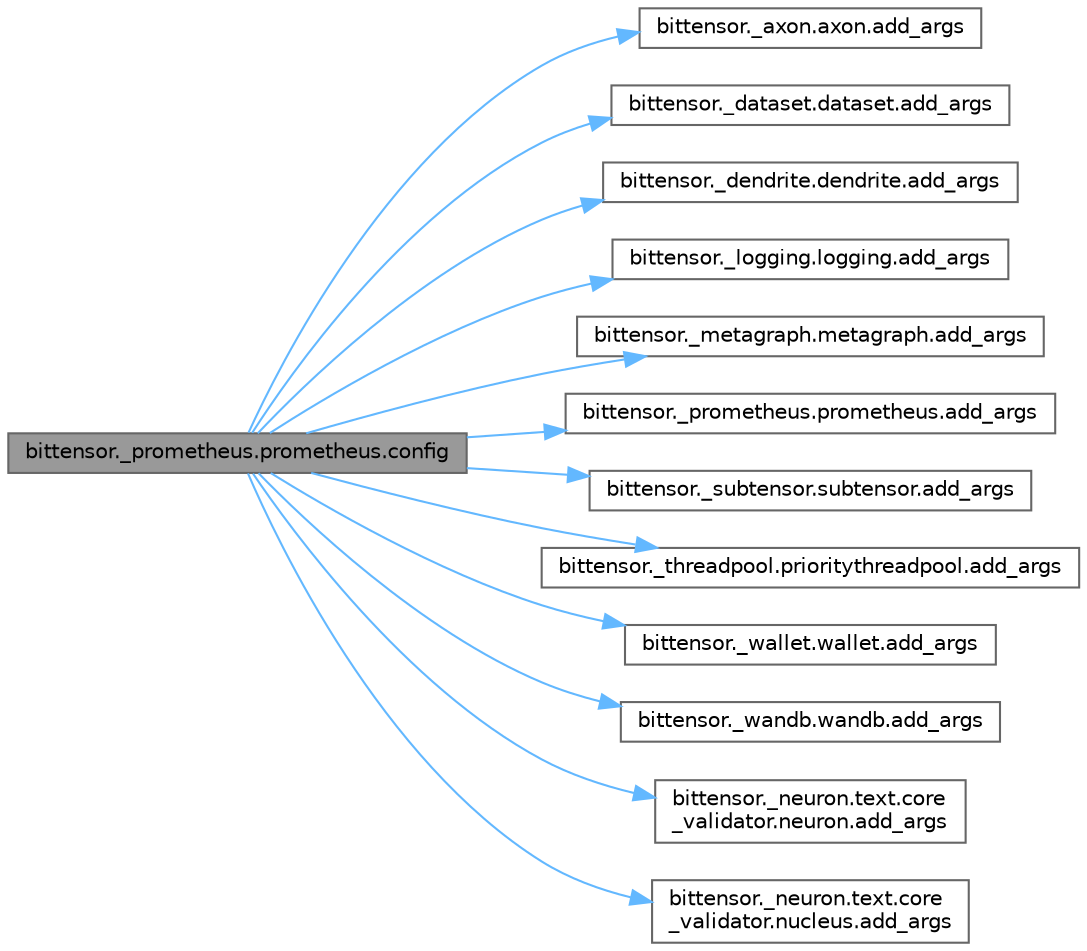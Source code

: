 digraph "bittensor._prometheus.prometheus.config"
{
 // LATEX_PDF_SIZE
  bgcolor="transparent";
  edge [fontname=Helvetica,fontsize=10,labelfontname=Helvetica,labelfontsize=10];
  node [fontname=Helvetica,fontsize=10,shape=box,height=0.2,width=0.4];
  rankdir="LR";
  Node1 [label="bittensor._prometheus.prometheus.config",height=0.2,width=0.4,color="gray40", fillcolor="grey60", style="filled", fontcolor="black",tooltip=" "];
  Node1 -> Node2 [color="steelblue1",style="solid"];
  Node2 [label="bittensor._axon.axon.add_args",height=0.2,width=0.4,color="grey40", fillcolor="white", style="filled",URL="$classbittensor_1_1__axon_1_1axon.html#ad1dcb057c01dbc6b554db2d12da3dfd5",tooltip=" "];
  Node1 -> Node3 [color="steelblue1",style="solid"];
  Node3 [label="bittensor._dataset.dataset.add_args",height=0.2,width=0.4,color="grey40", fillcolor="white", style="filled",URL="$classbittensor_1_1__dataset_1_1dataset.html#a4f9cc40ba3ff7638cc04a2511ac5c18c",tooltip=" "];
  Node1 -> Node4 [color="steelblue1",style="solid"];
  Node4 [label="bittensor._dendrite.dendrite.add_args",height=0.2,width=0.4,color="grey40", fillcolor="white", style="filled",URL="$classbittensor_1_1__dendrite_1_1dendrite.html#a9a3db91de971c48c1a50dd7fff04621a",tooltip=" "];
  Node1 -> Node5 [color="steelblue1",style="solid"];
  Node5 [label="bittensor._logging.logging.add_args",height=0.2,width=0.4,color="grey40", fillcolor="white", style="filled",URL="$classbittensor_1_1__logging_1_1logging.html#a2e003cfd2803110d2958b78006432176",tooltip=" "];
  Node1 -> Node6 [color="steelblue1",style="solid"];
  Node6 [label="bittensor._metagraph.metagraph.add_args",height=0.2,width=0.4,color="grey40", fillcolor="white", style="filled",URL="$classbittensor_1_1__metagraph_1_1metagraph.html#a256c4780fd08c591fb2e630f7e4cff37",tooltip=" "];
  Node1 -> Node7 [color="steelblue1",style="solid"];
  Node7 [label="bittensor._prometheus.prometheus.add_args",height=0.2,width=0.4,color="grey40", fillcolor="white", style="filled",URL="$classbittensor_1_1__prometheus_1_1prometheus.html#a2bcb633847d166730ec18afb875bec15",tooltip=" "];
  Node1 -> Node8 [color="steelblue1",style="solid"];
  Node8 [label="bittensor._subtensor.subtensor.add_args",height=0.2,width=0.4,color="grey40", fillcolor="white", style="filled",URL="$classbittensor_1_1__subtensor_1_1subtensor.html#ab2a96f88c69af04bf2f0cab8c46445d4",tooltip=" "];
  Node1 -> Node9 [color="steelblue1",style="solid"];
  Node9 [label="bittensor._threadpool.prioritythreadpool.add_args",height=0.2,width=0.4,color="grey40", fillcolor="white", style="filled",URL="$classbittensor_1_1__threadpool_1_1prioritythreadpool.html#a2d01eebce7b20b5afd1cf74b092dcbc2",tooltip=" "];
  Node1 -> Node10 [color="steelblue1",style="solid"];
  Node10 [label="bittensor._wallet.wallet.add_args",height=0.2,width=0.4,color="grey40", fillcolor="white", style="filled",URL="$classbittensor_1_1__wallet_1_1wallet.html#a72292bb31c5723a7956ddbb31cb25d35",tooltip=" "];
  Node1 -> Node11 [color="steelblue1",style="solid"];
  Node11 [label="bittensor._wandb.wandb.add_args",height=0.2,width=0.4,color="grey40", fillcolor="white", style="filled",URL="$classbittensor_1_1__wandb_1_1wandb.html#a3ed9e146339790d420f05893b6d3c01e",tooltip=" "];
  Node1 -> Node12 [color="steelblue1",style="solid"];
  Node12 [label="bittensor._neuron.text.core\l_validator.neuron.add_args",height=0.2,width=0.4,color="grey40", fillcolor="white", style="filled",URL="$classbittensor_1_1__neuron_1_1text_1_1core__validator_1_1neuron.html#a5542db2ddc40dd74753ff787bf69efe2",tooltip=" "];
  Node1 -> Node13 [color="steelblue1",style="solid"];
  Node13 [label="bittensor._neuron.text.core\l_validator.nucleus.add_args",height=0.2,width=0.4,color="grey40", fillcolor="white", style="filled",URL="$classbittensor_1_1__neuron_1_1text_1_1core__validator_1_1nucleus.html#afd2091dd63458b880907109b78c7912b",tooltip=" "];
}
